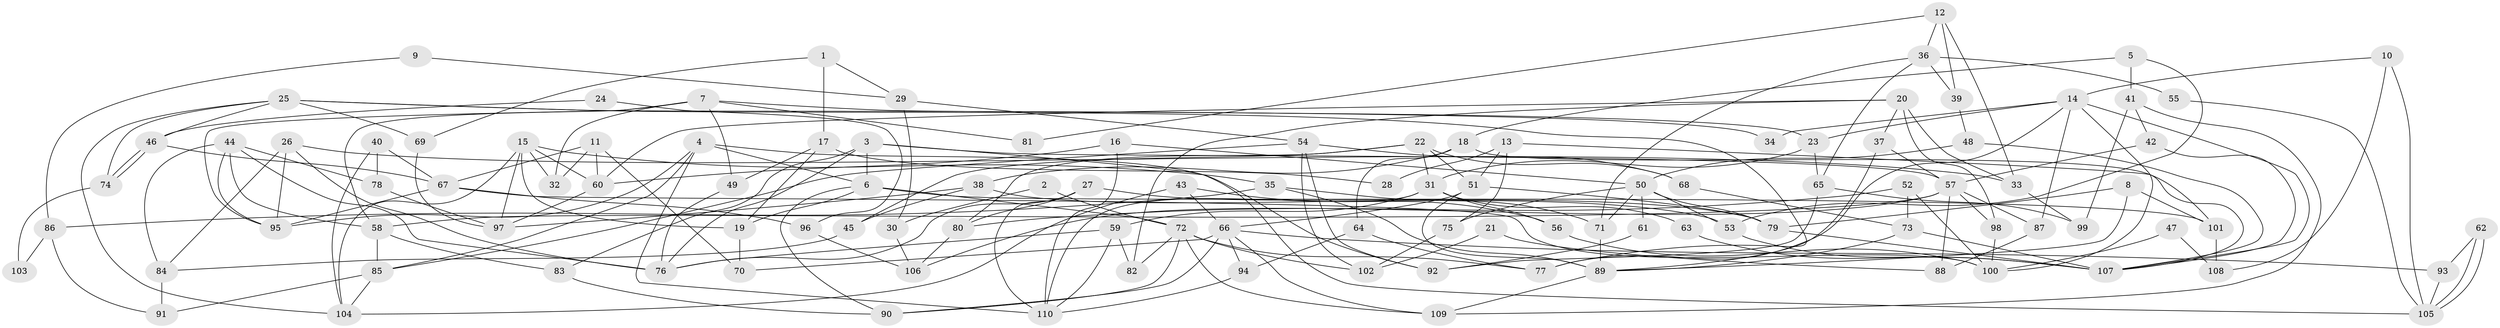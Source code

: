 // coarse degree distribution, {3: 0.2857142857142857, 10: 0.02857142857142857, 7: 0.12857142857142856, 5: 0.08571428571428572, 8: 0.08571428571428572, 2: 0.1, 4: 0.12857142857142856, 6: 0.11428571428571428, 9: 0.04285714285714286}
// Generated by graph-tools (version 1.1) at 2025/52/02/27/25 19:52:09]
// undirected, 110 vertices, 220 edges
graph export_dot {
graph [start="1"]
  node [color=gray90,style=filled];
  1;
  2;
  3;
  4;
  5;
  6;
  7;
  8;
  9;
  10;
  11;
  12;
  13;
  14;
  15;
  16;
  17;
  18;
  19;
  20;
  21;
  22;
  23;
  24;
  25;
  26;
  27;
  28;
  29;
  30;
  31;
  32;
  33;
  34;
  35;
  36;
  37;
  38;
  39;
  40;
  41;
  42;
  43;
  44;
  45;
  46;
  47;
  48;
  49;
  50;
  51;
  52;
  53;
  54;
  55;
  56;
  57;
  58;
  59;
  60;
  61;
  62;
  63;
  64;
  65;
  66;
  67;
  68;
  69;
  70;
  71;
  72;
  73;
  74;
  75;
  76;
  77;
  78;
  79;
  80;
  81;
  82;
  83;
  84;
  85;
  86;
  87;
  88;
  89;
  90;
  91;
  92;
  93;
  94;
  95;
  96;
  97;
  98;
  99;
  100;
  101;
  102;
  103;
  104;
  105;
  106;
  107;
  108;
  109;
  110;
  1 -- 17;
  1 -- 69;
  1 -- 29;
  2 -- 30;
  2 -- 72;
  3 -- 76;
  3 -- 83;
  3 -- 6;
  3 -- 57;
  3 -- 105;
  4 -- 95;
  4 -- 110;
  4 -- 6;
  4 -- 85;
  4 -- 92;
  5 -- 18;
  5 -- 41;
  5 -- 53;
  6 -- 19;
  6 -- 72;
  6 -- 90;
  6 -- 101;
  7 -- 32;
  7 -- 58;
  7 -- 23;
  7 -- 49;
  7 -- 81;
  7 -- 95;
  8 -- 89;
  8 -- 79;
  8 -- 101;
  9 -- 29;
  9 -- 86;
  10 -- 14;
  10 -- 105;
  10 -- 108;
  11 -- 60;
  11 -- 67;
  11 -- 32;
  11 -- 70;
  12 -- 36;
  12 -- 33;
  12 -- 39;
  12 -- 81;
  13 -- 51;
  13 -- 101;
  13 -- 28;
  13 -- 75;
  14 -- 107;
  14 -- 100;
  14 -- 23;
  14 -- 34;
  14 -- 77;
  14 -- 87;
  15 -- 35;
  15 -- 104;
  15 -- 19;
  15 -- 32;
  15 -- 60;
  15 -- 97;
  16 -- 50;
  16 -- 110;
  16 -- 60;
  17 -- 19;
  17 -- 49;
  17 -- 28;
  18 -- 64;
  18 -- 38;
  18 -- 107;
  19 -- 70;
  20 -- 60;
  20 -- 37;
  20 -- 33;
  20 -- 82;
  20 -- 98;
  21 -- 88;
  21 -- 102;
  22 -- 51;
  22 -- 68;
  22 -- 31;
  22 -- 45;
  22 -- 80;
  23 -- 31;
  23 -- 65;
  24 -- 46;
  24 -- 96;
  25 -- 77;
  25 -- 104;
  25 -- 34;
  25 -- 46;
  25 -- 69;
  25 -- 74;
  26 -- 95;
  26 -- 76;
  26 -- 33;
  26 -- 84;
  27 -- 110;
  27 -- 79;
  27 -- 76;
  27 -- 80;
  29 -- 54;
  29 -- 30;
  30 -- 106;
  31 -- 56;
  31 -- 59;
  31 -- 63;
  31 -- 110;
  33 -- 99;
  35 -- 71;
  35 -- 89;
  35 -- 86;
  36 -- 39;
  36 -- 65;
  36 -- 55;
  36 -- 71;
  37 -- 89;
  37 -- 57;
  38 -- 53;
  38 -- 97;
  38 -- 45;
  39 -- 48;
  40 -- 78;
  40 -- 104;
  40 -- 67;
  41 -- 109;
  41 -- 99;
  41 -- 42;
  42 -- 57;
  42 -- 107;
  43 -- 66;
  43 -- 56;
  43 -- 104;
  44 -- 84;
  44 -- 95;
  44 -- 58;
  44 -- 76;
  44 -- 78;
  45 -- 84;
  46 -- 74;
  46 -- 74;
  46 -- 67;
  47 -- 108;
  47 -- 100;
  48 -- 50;
  48 -- 107;
  49 -- 76;
  50 -- 71;
  50 -- 53;
  50 -- 61;
  50 -- 75;
  50 -- 79;
  51 -- 79;
  51 -- 66;
  51 -- 89;
  52 -- 73;
  52 -- 80;
  52 -- 100;
  53 -- 107;
  54 -- 102;
  54 -- 85;
  54 -- 68;
  54 -- 92;
  55 -- 105;
  56 -- 100;
  57 -- 98;
  57 -- 58;
  57 -- 87;
  57 -- 88;
  57 -- 106;
  58 -- 83;
  58 -- 85;
  59 -- 76;
  59 -- 82;
  59 -- 110;
  60 -- 97;
  61 -- 92;
  62 -- 105;
  62 -- 105;
  62 -- 93;
  63 -- 107;
  64 -- 94;
  64 -- 77;
  65 -- 92;
  65 -- 99;
  66 -- 90;
  66 -- 70;
  66 -- 93;
  66 -- 94;
  66 -- 109;
  67 -- 95;
  67 -- 96;
  67 -- 100;
  68 -- 73;
  69 -- 97;
  71 -- 89;
  72 -- 82;
  72 -- 77;
  72 -- 90;
  72 -- 102;
  72 -- 109;
  73 -- 89;
  73 -- 107;
  74 -- 103;
  75 -- 102;
  78 -- 97;
  79 -- 107;
  80 -- 106;
  83 -- 90;
  84 -- 91;
  85 -- 91;
  85 -- 104;
  86 -- 91;
  86 -- 103;
  87 -- 88;
  89 -- 109;
  93 -- 105;
  94 -- 110;
  96 -- 106;
  98 -- 100;
  101 -- 108;
}
